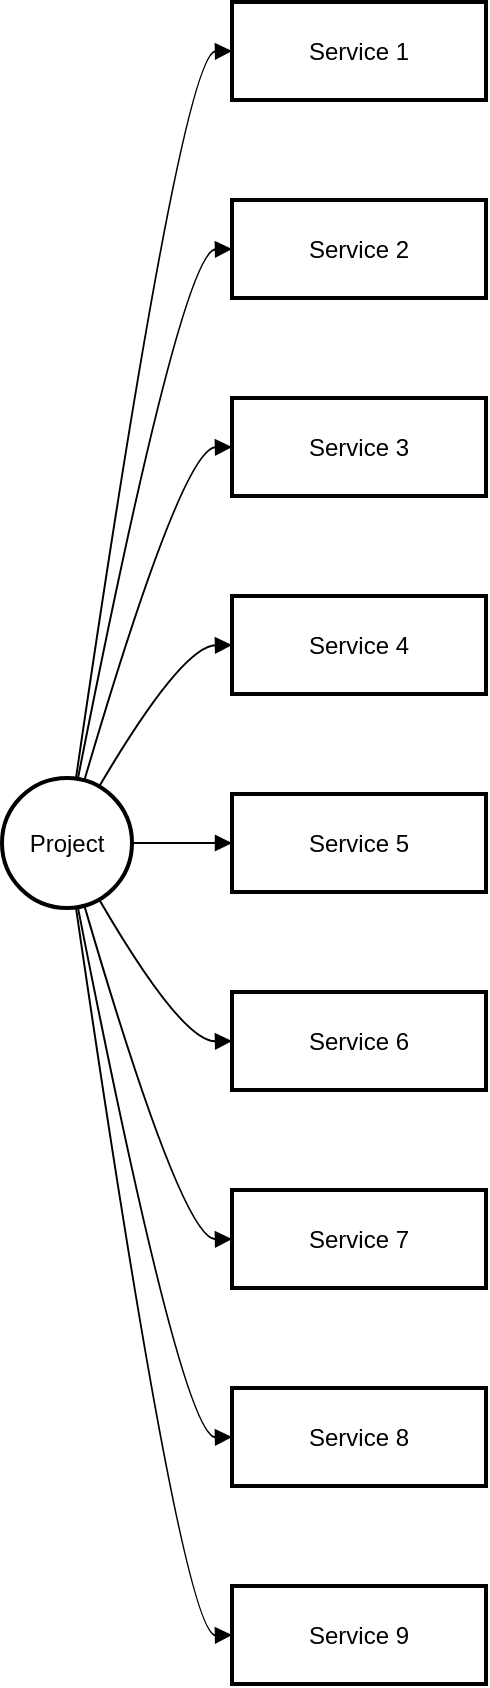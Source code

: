 <mxfile version="24.7.14">
  <diagram name="Page-1" id="ferd8RIFwdfOwPQda3gN">
    <mxGraphModel>
      <root>
        <mxCell id="0" />
        <mxCell id="1" parent="0" />
        <mxCell id="2" value="Project" style="ellipse;aspect=fixed;strokeWidth=2;whiteSpace=wrap;" vertex="1" parent="1">
          <mxGeometry x="8" y="396" width="65" height="65" as="geometry" />
        </mxCell>
        <mxCell id="3" value="Service 1" style="whiteSpace=wrap;strokeWidth=2;" vertex="1" parent="1">
          <mxGeometry x="123" y="8" width="127" height="49" as="geometry" />
        </mxCell>
        <mxCell id="4" value="Service 2" style="whiteSpace=wrap;strokeWidth=2;" vertex="1" parent="1">
          <mxGeometry x="123" y="107" width="127" height="49" as="geometry" />
        </mxCell>
        <mxCell id="5" value="Service 3" style="whiteSpace=wrap;strokeWidth=2;" vertex="1" parent="1">
          <mxGeometry x="123" y="206" width="127" height="49" as="geometry" />
        </mxCell>
        <mxCell id="6" value="Service 4" style="whiteSpace=wrap;strokeWidth=2;" vertex="1" parent="1">
          <mxGeometry x="123" y="305" width="127" height="49" as="geometry" />
        </mxCell>
        <mxCell id="7" value="Service 5" style="whiteSpace=wrap;strokeWidth=2;" vertex="1" parent="1">
          <mxGeometry x="123" y="404" width="127" height="49" as="geometry" />
        </mxCell>
        <mxCell id="8" value="Service 6" style="whiteSpace=wrap;strokeWidth=2;" vertex="1" parent="1">
          <mxGeometry x="123" y="503" width="127" height="49" as="geometry" />
        </mxCell>
        <mxCell id="9" value="Service 7" style="whiteSpace=wrap;strokeWidth=2;" vertex="1" parent="1">
          <mxGeometry x="123" y="602" width="127" height="49" as="geometry" />
        </mxCell>
        <mxCell id="10" value="Service 8" style="whiteSpace=wrap;strokeWidth=2;" vertex="1" parent="1">
          <mxGeometry x="123" y="701" width="127" height="49" as="geometry" />
        </mxCell>
        <mxCell id="11" value="Service 9" style="whiteSpace=wrap;strokeWidth=2;" vertex="1" parent="1">
          <mxGeometry x="123" y="800" width="127" height="49" as="geometry" />
        </mxCell>
        <mxCell id="12" value="" style="curved=1;startArrow=none;endArrow=block;exitX=0.57;exitY=0;entryX=0;entryY=0.5;" edge="1" parent="1" source="2" target="3">
          <mxGeometry relative="1" as="geometry">
            <Array as="points">
              <mxPoint x="98" y="33" />
            </Array>
          </mxGeometry>
        </mxCell>
        <mxCell id="13" value="" style="curved=1;startArrow=none;endArrow=block;exitX=0.59;exitY=0;entryX=0;entryY=0.5;" edge="1" parent="1" source="2" target="4">
          <mxGeometry relative="1" as="geometry">
            <Array as="points">
              <mxPoint x="98" y="132" />
            </Array>
          </mxGeometry>
        </mxCell>
        <mxCell id="14" value="" style="curved=1;startArrow=none;endArrow=block;exitX=0.64;exitY=0;entryX=0;entryY=0.5;" edge="1" parent="1" source="2" target="5">
          <mxGeometry relative="1" as="geometry">
            <Array as="points">
              <mxPoint x="98" y="231" />
            </Array>
          </mxGeometry>
        </mxCell>
        <mxCell id="15" value="" style="curved=1;startArrow=none;endArrow=block;exitX=0.79;exitY=0;entryX=0;entryY=0.5;" edge="1" parent="1" source="2" target="6">
          <mxGeometry relative="1" as="geometry">
            <Array as="points">
              <mxPoint x="98" y="330" />
            </Array>
          </mxGeometry>
        </mxCell>
        <mxCell id="16" value="" style="curved=1;startArrow=none;endArrow=block;exitX=1;exitY=0.5;entryX=0;entryY=0.5;" edge="1" parent="1" source="2" target="7">
          <mxGeometry relative="1" as="geometry">
            <Array as="points" />
          </mxGeometry>
        </mxCell>
        <mxCell id="17" value="" style="curved=1;startArrow=none;endArrow=block;exitX=0.79;exitY=1;entryX=0;entryY=0.5;" edge="1" parent="1" source="2" target="8">
          <mxGeometry relative="1" as="geometry">
            <Array as="points">
              <mxPoint x="98" y="528" />
            </Array>
          </mxGeometry>
        </mxCell>
        <mxCell id="18" value="" style="curved=1;startArrow=none;endArrow=block;exitX=0.64;exitY=1;entryX=0;entryY=0.5;" edge="1" parent="1" source="2" target="9">
          <mxGeometry relative="1" as="geometry">
            <Array as="points">
              <mxPoint x="98" y="627" />
            </Array>
          </mxGeometry>
        </mxCell>
        <mxCell id="19" value="" style="curved=1;startArrow=none;endArrow=block;exitX=0.59;exitY=1;entryX=0;entryY=0.5;" edge="1" parent="1" source="2" target="10">
          <mxGeometry relative="1" as="geometry">
            <Array as="points">
              <mxPoint x="98" y="726" />
            </Array>
          </mxGeometry>
        </mxCell>
        <mxCell id="20" value="" style="curved=1;startArrow=none;endArrow=block;exitX=0.57;exitY=1;entryX=0;entryY=0.5;" edge="1" parent="1" source="2" target="11">
          <mxGeometry relative="1" as="geometry">
            <Array as="points">
              <mxPoint x="98" y="825" />
            </Array>
          </mxGeometry>
        </mxCell>
      </root>
    </mxGraphModel>
  </diagram>
</mxfile>
